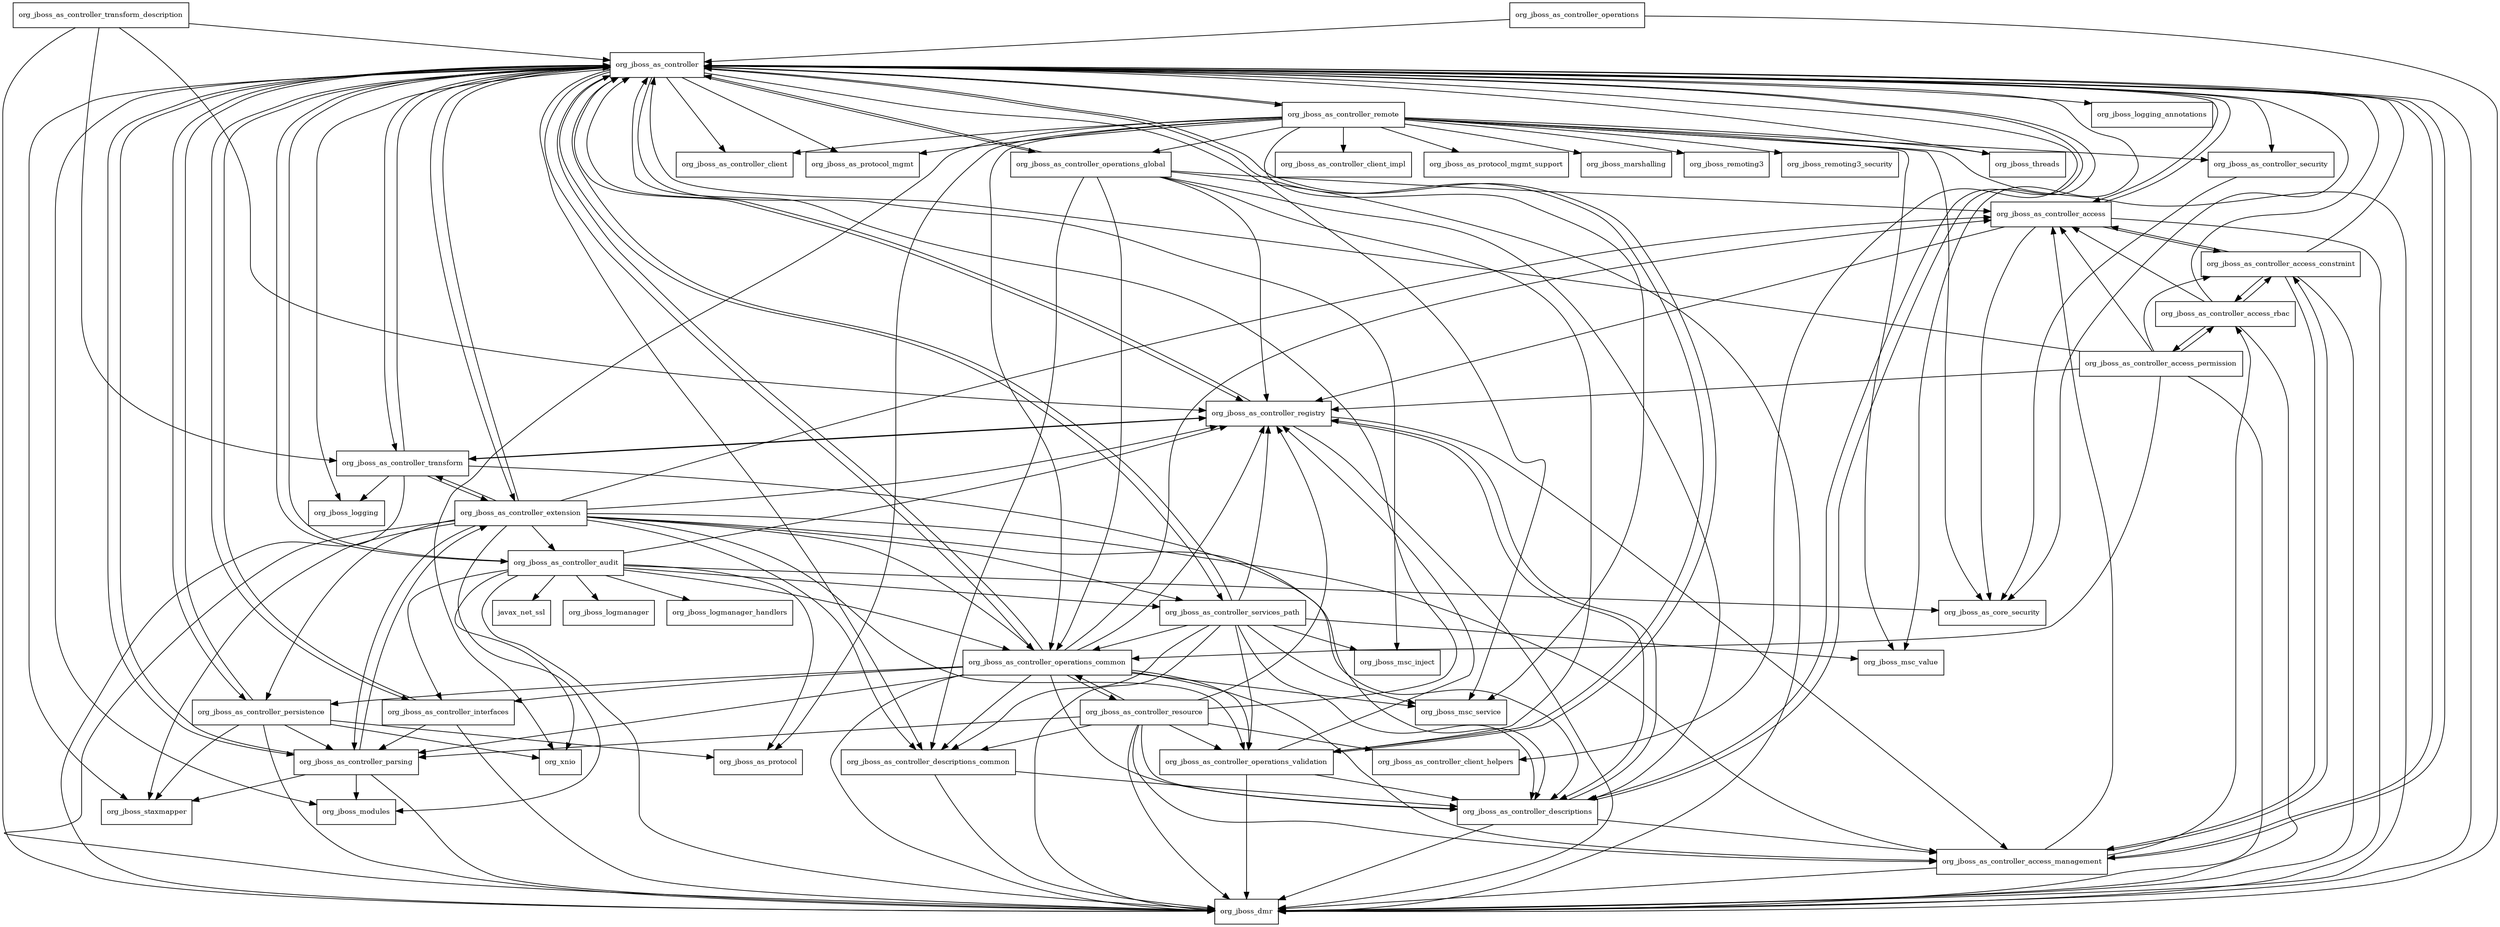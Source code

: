digraph jboss_as_controller_7_4_0_Final_redhat_19_package_dependencies {
  node [shape = box, fontsize=10.0];
  org_jboss_as_controller -> org_jboss_as_controller_access;
  org_jboss_as_controller -> org_jboss_as_controller_access_management;
  org_jboss_as_controller -> org_jboss_as_controller_audit;
  org_jboss_as_controller -> org_jboss_as_controller_client;
  org_jboss_as_controller -> org_jboss_as_controller_client_helpers;
  org_jboss_as_controller -> org_jboss_as_controller_descriptions;
  org_jboss_as_controller -> org_jboss_as_controller_descriptions_common;
  org_jboss_as_controller -> org_jboss_as_controller_extension;
  org_jboss_as_controller -> org_jboss_as_controller_interfaces;
  org_jboss_as_controller -> org_jboss_as_controller_operations_common;
  org_jboss_as_controller -> org_jboss_as_controller_operations_global;
  org_jboss_as_controller -> org_jboss_as_controller_operations_validation;
  org_jboss_as_controller -> org_jboss_as_controller_parsing;
  org_jboss_as_controller -> org_jboss_as_controller_persistence;
  org_jboss_as_controller -> org_jboss_as_controller_registry;
  org_jboss_as_controller -> org_jboss_as_controller_remote;
  org_jboss_as_controller -> org_jboss_as_controller_security;
  org_jboss_as_controller -> org_jboss_as_controller_services_path;
  org_jboss_as_controller -> org_jboss_as_controller_transform;
  org_jboss_as_controller -> org_jboss_as_core_security;
  org_jboss_as_controller -> org_jboss_as_protocol_mgmt;
  org_jboss_as_controller -> org_jboss_dmr;
  org_jboss_as_controller -> org_jboss_logging;
  org_jboss_as_controller -> org_jboss_logging_annotations;
  org_jboss_as_controller -> org_jboss_modules;
  org_jboss_as_controller -> org_jboss_msc_inject;
  org_jboss_as_controller -> org_jboss_msc_service;
  org_jboss_as_controller -> org_jboss_msc_value;
  org_jboss_as_controller -> org_jboss_staxmapper;
  org_jboss_as_controller -> org_jboss_threads;
  org_jboss_as_controller_access -> org_jboss_as_controller;
  org_jboss_as_controller_access -> org_jboss_as_controller_access_constraint;
  org_jboss_as_controller_access -> org_jboss_as_controller_registry;
  org_jboss_as_controller_access -> org_jboss_as_core_security;
  org_jboss_as_controller_access -> org_jboss_dmr;
  org_jboss_as_controller_access_constraint -> org_jboss_as_controller;
  org_jboss_as_controller_access_constraint -> org_jboss_as_controller_access;
  org_jboss_as_controller_access_constraint -> org_jboss_as_controller_access_management;
  org_jboss_as_controller_access_constraint -> org_jboss_as_controller_access_rbac;
  org_jboss_as_controller_access_constraint -> org_jboss_dmr;
  org_jboss_as_controller_access_management -> org_jboss_as_controller;
  org_jboss_as_controller_access_management -> org_jboss_as_controller_access;
  org_jboss_as_controller_access_management -> org_jboss_as_controller_access_constraint;
  org_jboss_as_controller_access_management -> org_jboss_as_controller_access_rbac;
  org_jboss_as_controller_access_management -> org_jboss_dmr;
  org_jboss_as_controller_access_permission -> org_jboss_as_controller;
  org_jboss_as_controller_access_permission -> org_jboss_as_controller_access;
  org_jboss_as_controller_access_permission -> org_jboss_as_controller_access_constraint;
  org_jboss_as_controller_access_permission -> org_jboss_as_controller_access_rbac;
  org_jboss_as_controller_access_permission -> org_jboss_as_controller_operations_common;
  org_jboss_as_controller_access_permission -> org_jboss_as_controller_registry;
  org_jboss_as_controller_access_permission -> org_jboss_dmr;
  org_jboss_as_controller_access_rbac -> org_jboss_as_controller;
  org_jboss_as_controller_access_rbac -> org_jboss_as_controller_access;
  org_jboss_as_controller_access_rbac -> org_jboss_as_controller_access_constraint;
  org_jboss_as_controller_access_rbac -> org_jboss_as_controller_access_permission;
  org_jboss_as_controller_access_rbac -> org_jboss_dmr;
  org_jboss_as_controller_audit -> javax_net_ssl;
  org_jboss_as_controller_audit -> org_jboss_as_controller;
  org_jboss_as_controller_audit -> org_jboss_as_controller_interfaces;
  org_jboss_as_controller_audit -> org_jboss_as_controller_operations_common;
  org_jboss_as_controller_audit -> org_jboss_as_controller_registry;
  org_jboss_as_controller_audit -> org_jboss_as_controller_services_path;
  org_jboss_as_controller_audit -> org_jboss_as_core_security;
  org_jboss_as_controller_audit -> org_jboss_as_protocol;
  org_jboss_as_controller_audit -> org_jboss_dmr;
  org_jboss_as_controller_audit -> org_jboss_logmanager;
  org_jboss_as_controller_audit -> org_jboss_logmanager_handlers;
  org_jboss_as_controller_audit -> org_xnio;
  org_jboss_as_controller_descriptions -> org_jboss_as_controller;
  org_jboss_as_controller_descriptions -> org_jboss_as_controller_access_management;
  org_jboss_as_controller_descriptions -> org_jboss_as_controller_registry;
  org_jboss_as_controller_descriptions -> org_jboss_dmr;
  org_jboss_as_controller_descriptions_common -> org_jboss_as_controller_descriptions;
  org_jboss_as_controller_descriptions_common -> org_jboss_dmr;
  org_jboss_as_controller_extension -> org_jboss_as_controller;
  org_jboss_as_controller_extension -> org_jboss_as_controller_access;
  org_jboss_as_controller_extension -> org_jboss_as_controller_access_management;
  org_jboss_as_controller_extension -> org_jboss_as_controller_audit;
  org_jboss_as_controller_extension -> org_jboss_as_controller_descriptions;
  org_jboss_as_controller_extension -> org_jboss_as_controller_descriptions_common;
  org_jboss_as_controller_extension -> org_jboss_as_controller_operations_common;
  org_jboss_as_controller_extension -> org_jboss_as_controller_operations_validation;
  org_jboss_as_controller_extension -> org_jboss_as_controller_parsing;
  org_jboss_as_controller_extension -> org_jboss_as_controller_persistence;
  org_jboss_as_controller_extension -> org_jboss_as_controller_registry;
  org_jboss_as_controller_extension -> org_jboss_as_controller_services_path;
  org_jboss_as_controller_extension -> org_jboss_as_controller_transform;
  org_jboss_as_controller_extension -> org_jboss_dmr;
  org_jboss_as_controller_extension -> org_jboss_modules;
  org_jboss_as_controller_extension -> org_jboss_staxmapper;
  org_jboss_as_controller_interfaces -> org_jboss_as_controller;
  org_jboss_as_controller_interfaces -> org_jboss_as_controller_parsing;
  org_jboss_as_controller_interfaces -> org_jboss_dmr;
  org_jboss_as_controller_operations -> org_jboss_as_controller;
  org_jboss_as_controller_operations -> org_jboss_dmr;
  org_jboss_as_controller_operations_common -> org_jboss_as_controller;
  org_jboss_as_controller_operations_common -> org_jboss_as_controller_access;
  org_jboss_as_controller_operations_common -> org_jboss_as_controller_access_management;
  org_jboss_as_controller_operations_common -> org_jboss_as_controller_descriptions;
  org_jboss_as_controller_operations_common -> org_jboss_as_controller_descriptions_common;
  org_jboss_as_controller_operations_common -> org_jboss_as_controller_interfaces;
  org_jboss_as_controller_operations_common -> org_jboss_as_controller_operations_validation;
  org_jboss_as_controller_operations_common -> org_jboss_as_controller_parsing;
  org_jboss_as_controller_operations_common -> org_jboss_as_controller_persistence;
  org_jboss_as_controller_operations_common -> org_jboss_as_controller_registry;
  org_jboss_as_controller_operations_common -> org_jboss_as_controller_resource;
  org_jboss_as_controller_operations_common -> org_jboss_dmr;
  org_jboss_as_controller_operations_common -> org_jboss_msc_service;
  org_jboss_as_controller_operations_global -> org_jboss_as_controller;
  org_jboss_as_controller_operations_global -> org_jboss_as_controller_access;
  org_jboss_as_controller_operations_global -> org_jboss_as_controller_descriptions;
  org_jboss_as_controller_operations_global -> org_jboss_as_controller_descriptions_common;
  org_jboss_as_controller_operations_global -> org_jboss_as_controller_operations_common;
  org_jboss_as_controller_operations_global -> org_jboss_as_controller_operations_validation;
  org_jboss_as_controller_operations_global -> org_jboss_as_controller_registry;
  org_jboss_as_controller_operations_global -> org_jboss_dmr;
  org_jboss_as_controller_operations_validation -> org_jboss_as_controller;
  org_jboss_as_controller_operations_validation -> org_jboss_as_controller_descriptions;
  org_jboss_as_controller_operations_validation -> org_jboss_as_controller_registry;
  org_jboss_as_controller_operations_validation -> org_jboss_dmr;
  org_jboss_as_controller_parsing -> org_jboss_as_controller;
  org_jboss_as_controller_parsing -> org_jboss_as_controller_extension;
  org_jboss_as_controller_parsing -> org_jboss_dmr;
  org_jboss_as_controller_parsing -> org_jboss_modules;
  org_jboss_as_controller_parsing -> org_jboss_staxmapper;
  org_jboss_as_controller_persistence -> org_jboss_as_controller;
  org_jboss_as_controller_persistence -> org_jboss_as_controller_parsing;
  org_jboss_as_controller_persistence -> org_jboss_as_protocol;
  org_jboss_as_controller_persistence -> org_jboss_dmr;
  org_jboss_as_controller_persistence -> org_jboss_staxmapper;
  org_jboss_as_controller_persistence -> org_xnio;
  org_jboss_as_controller_registry -> org_jboss_as_controller;
  org_jboss_as_controller_registry -> org_jboss_as_controller_access_management;
  org_jboss_as_controller_registry -> org_jboss_as_controller_descriptions;
  org_jboss_as_controller_registry -> org_jboss_as_controller_transform;
  org_jboss_as_controller_registry -> org_jboss_dmr;
  org_jboss_as_controller_remote -> org_jboss_as_controller;
  org_jboss_as_controller_remote -> org_jboss_as_controller_client;
  org_jboss_as_controller_remote -> org_jboss_as_controller_client_impl;
  org_jboss_as_controller_remote -> org_jboss_as_controller_operations_common;
  org_jboss_as_controller_remote -> org_jboss_as_controller_operations_global;
  org_jboss_as_controller_remote -> org_jboss_as_controller_security;
  org_jboss_as_controller_remote -> org_jboss_as_core_security;
  org_jboss_as_controller_remote -> org_jboss_as_protocol;
  org_jboss_as_controller_remote -> org_jboss_as_protocol_mgmt;
  org_jboss_as_controller_remote -> org_jboss_as_protocol_mgmt_support;
  org_jboss_as_controller_remote -> org_jboss_dmr;
  org_jboss_as_controller_remote -> org_jboss_marshalling;
  org_jboss_as_controller_remote -> org_jboss_msc_service;
  org_jboss_as_controller_remote -> org_jboss_msc_value;
  org_jboss_as_controller_remote -> org_jboss_remoting3;
  org_jboss_as_controller_remote -> org_jboss_remoting3_security;
  org_jboss_as_controller_remote -> org_jboss_threads;
  org_jboss_as_controller_remote -> org_xnio;
  org_jboss_as_controller_resource -> org_jboss_as_controller;
  org_jboss_as_controller_resource -> org_jboss_as_controller_access_management;
  org_jboss_as_controller_resource -> org_jboss_as_controller_client_helpers;
  org_jboss_as_controller_resource -> org_jboss_as_controller_descriptions;
  org_jboss_as_controller_resource -> org_jboss_as_controller_descriptions_common;
  org_jboss_as_controller_resource -> org_jboss_as_controller_operations_common;
  org_jboss_as_controller_resource -> org_jboss_as_controller_operations_validation;
  org_jboss_as_controller_resource -> org_jboss_as_controller_parsing;
  org_jboss_as_controller_resource -> org_jboss_as_controller_registry;
  org_jboss_as_controller_resource -> org_jboss_dmr;
  org_jboss_as_controller_security -> org_jboss_as_core_security;
  org_jboss_as_controller_services_path -> org_jboss_as_controller;
  org_jboss_as_controller_services_path -> org_jboss_as_controller_descriptions;
  org_jboss_as_controller_services_path -> org_jboss_as_controller_descriptions_common;
  org_jboss_as_controller_services_path -> org_jboss_as_controller_operations_common;
  org_jboss_as_controller_services_path -> org_jboss_as_controller_operations_validation;
  org_jboss_as_controller_services_path -> org_jboss_as_controller_registry;
  org_jboss_as_controller_services_path -> org_jboss_dmr;
  org_jboss_as_controller_services_path -> org_jboss_msc_inject;
  org_jboss_as_controller_services_path -> org_jboss_msc_service;
  org_jboss_as_controller_services_path -> org_jboss_msc_value;
  org_jboss_as_controller_transform -> org_jboss_as_controller;
  org_jboss_as_controller_transform -> org_jboss_as_controller_descriptions;
  org_jboss_as_controller_transform -> org_jboss_as_controller_extension;
  org_jboss_as_controller_transform -> org_jboss_as_controller_registry;
  org_jboss_as_controller_transform -> org_jboss_dmr;
  org_jboss_as_controller_transform -> org_jboss_logging;
  org_jboss_as_controller_transform_description -> org_jboss_as_controller;
  org_jboss_as_controller_transform_description -> org_jboss_as_controller_registry;
  org_jboss_as_controller_transform_description -> org_jboss_as_controller_transform;
  org_jboss_as_controller_transform_description -> org_jboss_dmr;
}
